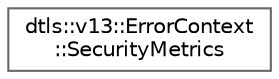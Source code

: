 digraph "Graphical Class Hierarchy"
{
 // LATEX_PDF_SIZE
  bgcolor="transparent";
  edge [fontname=Helvetica,fontsize=10,labelfontname=Helvetica,labelfontsize=10];
  node [fontname=Helvetica,fontsize=10,shape=box,height=0.2,width=0.4];
  rankdir="LR";
  Node0 [id="Node000000",label="dtls::v13::ErrorContext\l::SecurityMetrics",height=0.2,width=0.4,color="grey40", fillcolor="white", style="filled",URL="$structdtls_1_1v13_1_1ErrorContext_1_1SecurityMetrics.html",tooltip=" "];
}

